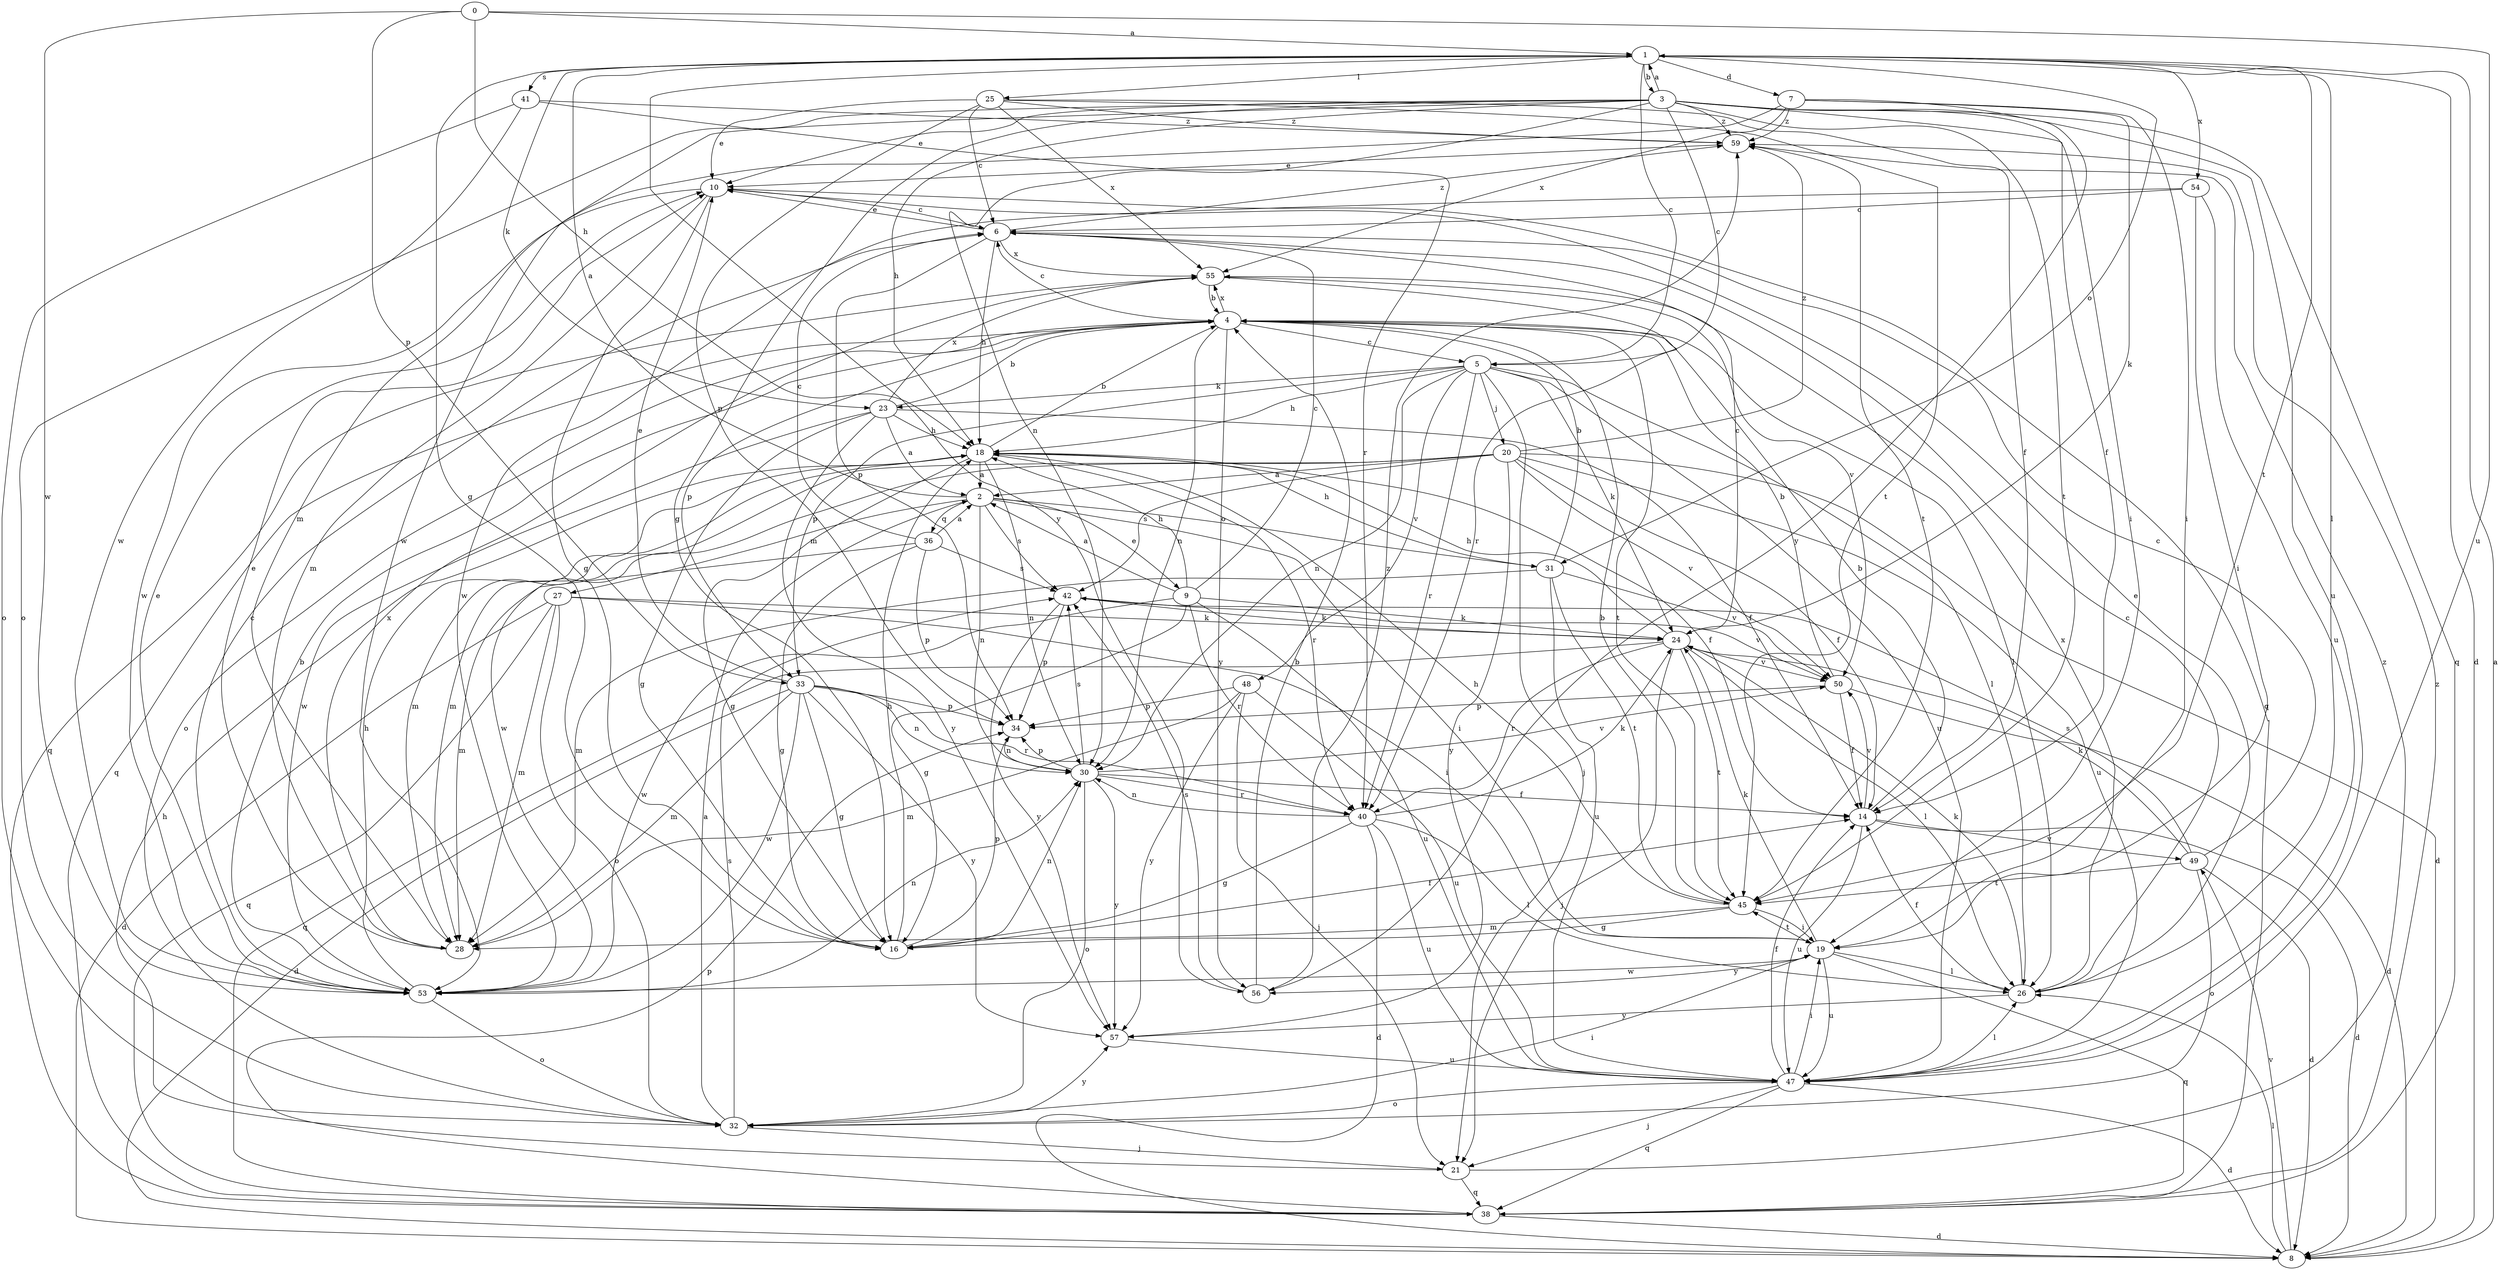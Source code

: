 strict digraph  {
0;
1;
2;
3;
4;
5;
6;
7;
8;
9;
10;
14;
16;
18;
19;
20;
21;
23;
24;
25;
26;
27;
28;
30;
31;
32;
33;
34;
36;
38;
40;
41;
42;
45;
47;
48;
49;
50;
53;
54;
55;
56;
57;
59;
0 -> 1  [label=a];
0 -> 18  [label=h];
0 -> 33  [label=p];
0 -> 47  [label=u];
0 -> 53  [label=w];
1 -> 3  [label=b];
1 -> 5  [label=c];
1 -> 7  [label=d];
1 -> 8  [label=d];
1 -> 16  [label=g];
1 -> 23  [label=k];
1 -> 25  [label=l];
1 -> 26  [label=l];
1 -> 31  [label=o];
1 -> 41  [label=s];
1 -> 45  [label=t];
1 -> 54  [label=x];
1 -> 56  [label=y];
2 -> 1  [label=a];
2 -> 9  [label=e];
2 -> 19  [label=i];
2 -> 27  [label=m];
2 -> 30  [label=n];
2 -> 31  [label=o];
2 -> 36  [label=q];
2 -> 42  [label=s];
3 -> 1  [label=a];
3 -> 5  [label=c];
3 -> 10  [label=e];
3 -> 14  [label=f];
3 -> 16  [label=g];
3 -> 18  [label=h];
3 -> 19  [label=i];
3 -> 30  [label=n];
3 -> 32  [label=o];
3 -> 38  [label=q];
3 -> 45  [label=t];
3 -> 47  [label=u];
3 -> 53  [label=w];
3 -> 59  [label=z];
4 -> 5  [label=c];
4 -> 6  [label=c];
4 -> 26  [label=l];
4 -> 30  [label=n];
4 -> 32  [label=o];
4 -> 33  [label=p];
4 -> 38  [label=q];
4 -> 45  [label=t];
4 -> 55  [label=x];
4 -> 56  [label=y];
5 -> 18  [label=h];
5 -> 20  [label=j];
5 -> 21  [label=j];
5 -> 23  [label=k];
5 -> 24  [label=k];
5 -> 26  [label=l];
5 -> 30  [label=n];
5 -> 33  [label=p];
5 -> 40  [label=r];
5 -> 47  [label=u];
5 -> 48  [label=v];
6 -> 10  [label=e];
6 -> 18  [label=h];
6 -> 34  [label=p];
6 -> 55  [label=x];
6 -> 59  [label=z];
7 -> 19  [label=i];
7 -> 24  [label=k];
7 -> 28  [label=m];
7 -> 55  [label=x];
7 -> 56  [label=y];
7 -> 59  [label=z];
8 -> 1  [label=a];
8 -> 26  [label=l];
8 -> 49  [label=v];
9 -> 2  [label=a];
9 -> 6  [label=c];
9 -> 16  [label=g];
9 -> 18  [label=h];
9 -> 24  [label=k];
9 -> 40  [label=r];
9 -> 47  [label=u];
9 -> 53  [label=w];
10 -> 6  [label=c];
10 -> 16  [label=g];
10 -> 28  [label=m];
10 -> 38  [label=q];
10 -> 53  [label=w];
14 -> 4  [label=b];
14 -> 8  [label=d];
14 -> 47  [label=u];
14 -> 49  [label=v];
14 -> 50  [label=v];
16 -> 14  [label=f];
16 -> 18  [label=h];
16 -> 30  [label=n];
16 -> 34  [label=p];
18 -> 2  [label=a];
18 -> 4  [label=b];
18 -> 14  [label=f];
18 -> 16  [label=g];
18 -> 28  [label=m];
18 -> 30  [label=n];
18 -> 40  [label=r];
19 -> 24  [label=k];
19 -> 26  [label=l];
19 -> 38  [label=q];
19 -> 45  [label=t];
19 -> 47  [label=u];
19 -> 53  [label=w];
19 -> 56  [label=y];
20 -> 2  [label=a];
20 -> 8  [label=d];
20 -> 14  [label=f];
20 -> 28  [label=m];
20 -> 42  [label=s];
20 -> 47  [label=u];
20 -> 50  [label=v];
20 -> 53  [label=w];
20 -> 57  [label=y];
20 -> 59  [label=z];
21 -> 18  [label=h];
21 -> 38  [label=q];
21 -> 59  [label=z];
23 -> 2  [label=a];
23 -> 4  [label=b];
23 -> 14  [label=f];
23 -> 16  [label=g];
23 -> 18  [label=h];
23 -> 53  [label=w];
23 -> 55  [label=x];
23 -> 57  [label=y];
24 -> 6  [label=c];
24 -> 18  [label=h];
24 -> 21  [label=j];
24 -> 26  [label=l];
24 -> 38  [label=q];
24 -> 40  [label=r];
24 -> 45  [label=t];
24 -> 50  [label=v];
25 -> 6  [label=c];
25 -> 10  [label=e];
25 -> 14  [label=f];
25 -> 34  [label=p];
25 -> 45  [label=t];
25 -> 55  [label=x];
25 -> 59  [label=z];
26 -> 6  [label=c];
26 -> 10  [label=e];
26 -> 14  [label=f];
26 -> 24  [label=k];
26 -> 55  [label=x];
26 -> 57  [label=y];
27 -> 8  [label=d];
27 -> 19  [label=i];
27 -> 24  [label=k];
27 -> 28  [label=m];
27 -> 32  [label=o];
27 -> 38  [label=q];
28 -> 10  [label=e];
28 -> 55  [label=x];
30 -> 14  [label=f];
30 -> 32  [label=o];
30 -> 34  [label=p];
30 -> 40  [label=r];
30 -> 42  [label=s];
30 -> 50  [label=v];
30 -> 57  [label=y];
31 -> 4  [label=b];
31 -> 18  [label=h];
31 -> 28  [label=m];
31 -> 45  [label=t];
31 -> 47  [label=u];
31 -> 50  [label=v];
32 -> 2  [label=a];
32 -> 19  [label=i];
32 -> 21  [label=j];
32 -> 42  [label=s];
32 -> 57  [label=y];
33 -> 8  [label=d];
33 -> 10  [label=e];
33 -> 16  [label=g];
33 -> 28  [label=m];
33 -> 30  [label=n];
33 -> 34  [label=p];
33 -> 40  [label=r];
33 -> 53  [label=w];
33 -> 57  [label=y];
34 -> 30  [label=n];
36 -> 2  [label=a];
36 -> 6  [label=c];
36 -> 16  [label=g];
36 -> 28  [label=m];
36 -> 34  [label=p];
36 -> 42  [label=s];
38 -> 8  [label=d];
38 -> 34  [label=p];
38 -> 59  [label=z];
40 -> 8  [label=d];
40 -> 16  [label=g];
40 -> 24  [label=k];
40 -> 26  [label=l];
40 -> 30  [label=n];
40 -> 47  [label=u];
41 -> 32  [label=o];
41 -> 40  [label=r];
41 -> 53  [label=w];
41 -> 59  [label=z];
42 -> 24  [label=k];
42 -> 34  [label=p];
42 -> 50  [label=v];
42 -> 57  [label=y];
45 -> 4  [label=b];
45 -> 16  [label=g];
45 -> 18  [label=h];
45 -> 19  [label=i];
45 -> 28  [label=m];
47 -> 8  [label=d];
47 -> 14  [label=f];
47 -> 19  [label=i];
47 -> 21  [label=j];
47 -> 26  [label=l];
47 -> 32  [label=o];
47 -> 38  [label=q];
48 -> 21  [label=j];
48 -> 28  [label=m];
48 -> 34  [label=p];
48 -> 47  [label=u];
48 -> 57  [label=y];
49 -> 6  [label=c];
49 -> 8  [label=d];
49 -> 24  [label=k];
49 -> 32  [label=o];
49 -> 42  [label=s];
49 -> 45  [label=t];
50 -> 4  [label=b];
50 -> 8  [label=d];
50 -> 14  [label=f];
50 -> 34  [label=p];
53 -> 4  [label=b];
53 -> 6  [label=c];
53 -> 10  [label=e];
53 -> 18  [label=h];
53 -> 30  [label=n];
53 -> 32  [label=o];
54 -> 6  [label=c];
54 -> 19  [label=i];
54 -> 47  [label=u];
54 -> 53  [label=w];
55 -> 4  [label=b];
55 -> 38  [label=q];
55 -> 40  [label=r];
55 -> 50  [label=v];
56 -> 4  [label=b];
56 -> 42  [label=s];
56 -> 59  [label=z];
57 -> 47  [label=u];
59 -> 10  [label=e];
59 -> 45  [label=t];
}
